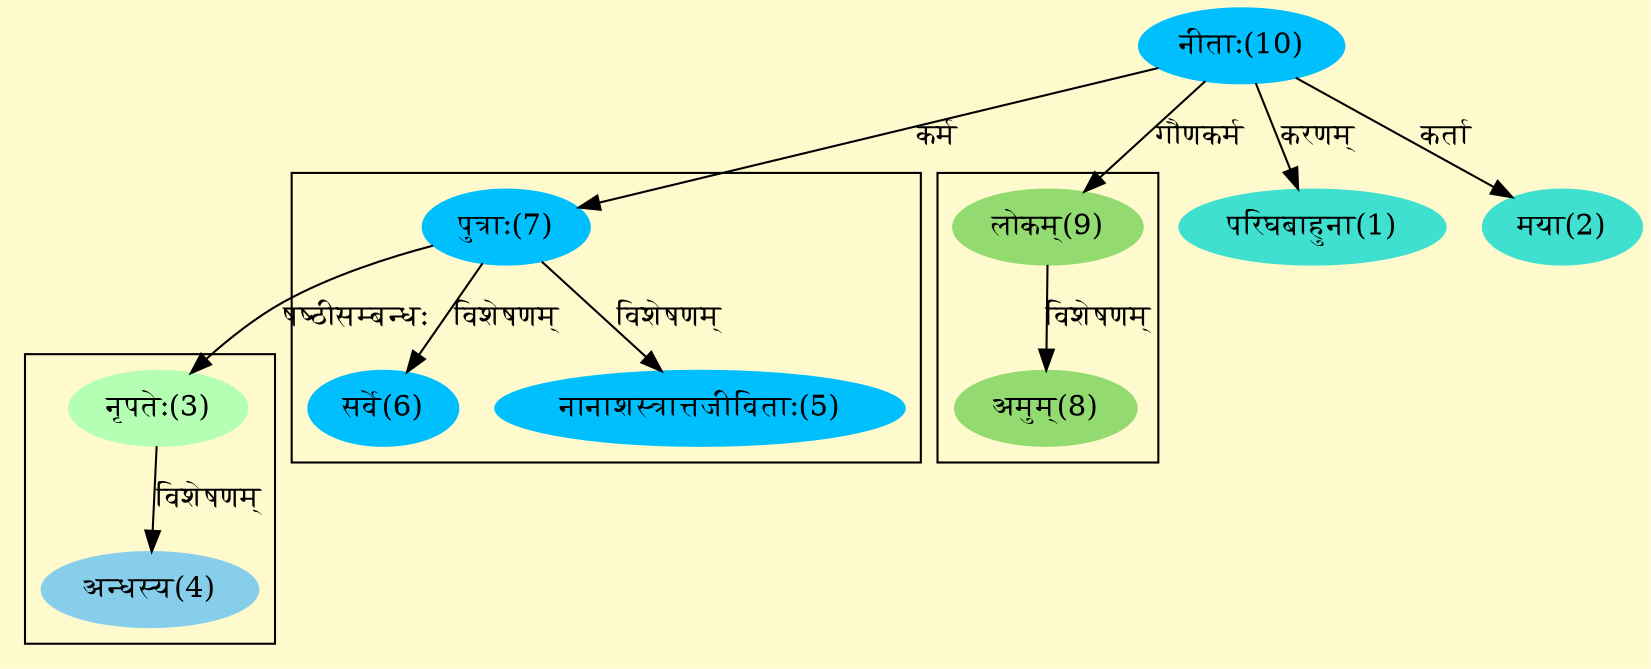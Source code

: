 digraph G{
rankdir=BT;
 compound=true;
 bgcolor="lemonchiffon1";

subgraph cluster_1{
Node4 [style=filled, color="#87CEEB" label = "अन्धस्य(4)"]
Node3 [style=filled, color="#B4FFB4" label = "नृपतेः(3)"]

}

subgraph cluster_2{
Node5 [style=filled, color="#00BFFF" label = "नानाशस्त्रात्तजीविताः(5)"]
Node7 [style=filled, color="#00BFFF" label = "पुत्राः(7)"]
Node6 [style=filled, color="#00BFFF" label = "सर्वे(6)"]

}

subgraph cluster_3{
Node8 [style=filled, color="#93DB70" label = "अमुम्(8)"]
Node9 [style=filled, color="#93DB70" label = "लोकम्(9)"]

}
Node1 [style=filled, color="#40E0D0" label = "परिघबाहुना(1)"]
Node10 [style=filled, color="#00BFFF" label = "नीताः(10)"]
Node2 [style=filled, color="#40E0D0" label = "मया(2)"]
Node3 [style=filled, color="#B4FFB4" label = "नृपतेः(3)"]
Node7 [style=filled, color="#00BFFF" label = "पुत्राः(7)"]
Node9 [style=filled, color="#93DB70" label = "लोकम्(9)"]
/* Start of Relations section */

Node1 -> Node10 [  label="करणम्"  dir="back" ]
Node2 -> Node10 [  label="कर्ता"  dir="back" ]
Node3 -> Node7 [  label="षष्ठीसम्बन्धः"  dir="back" ]
Node4 -> Node3 [  label="विशेषणम्"  dir="back" ]
Node5 -> Node7 [  label="विशेषणम्"  dir="back" ]
Node6 -> Node7 [  label="विशेषणम्"  dir="back" ]
Node7 -> Node10 [  label="कर्म"  dir="back" ]
Node8 -> Node9 [  label="विशेषणम्"  dir="back" ]
Node9 -> Node10 [  label="गौणकर्म"  dir="back" ]
}
